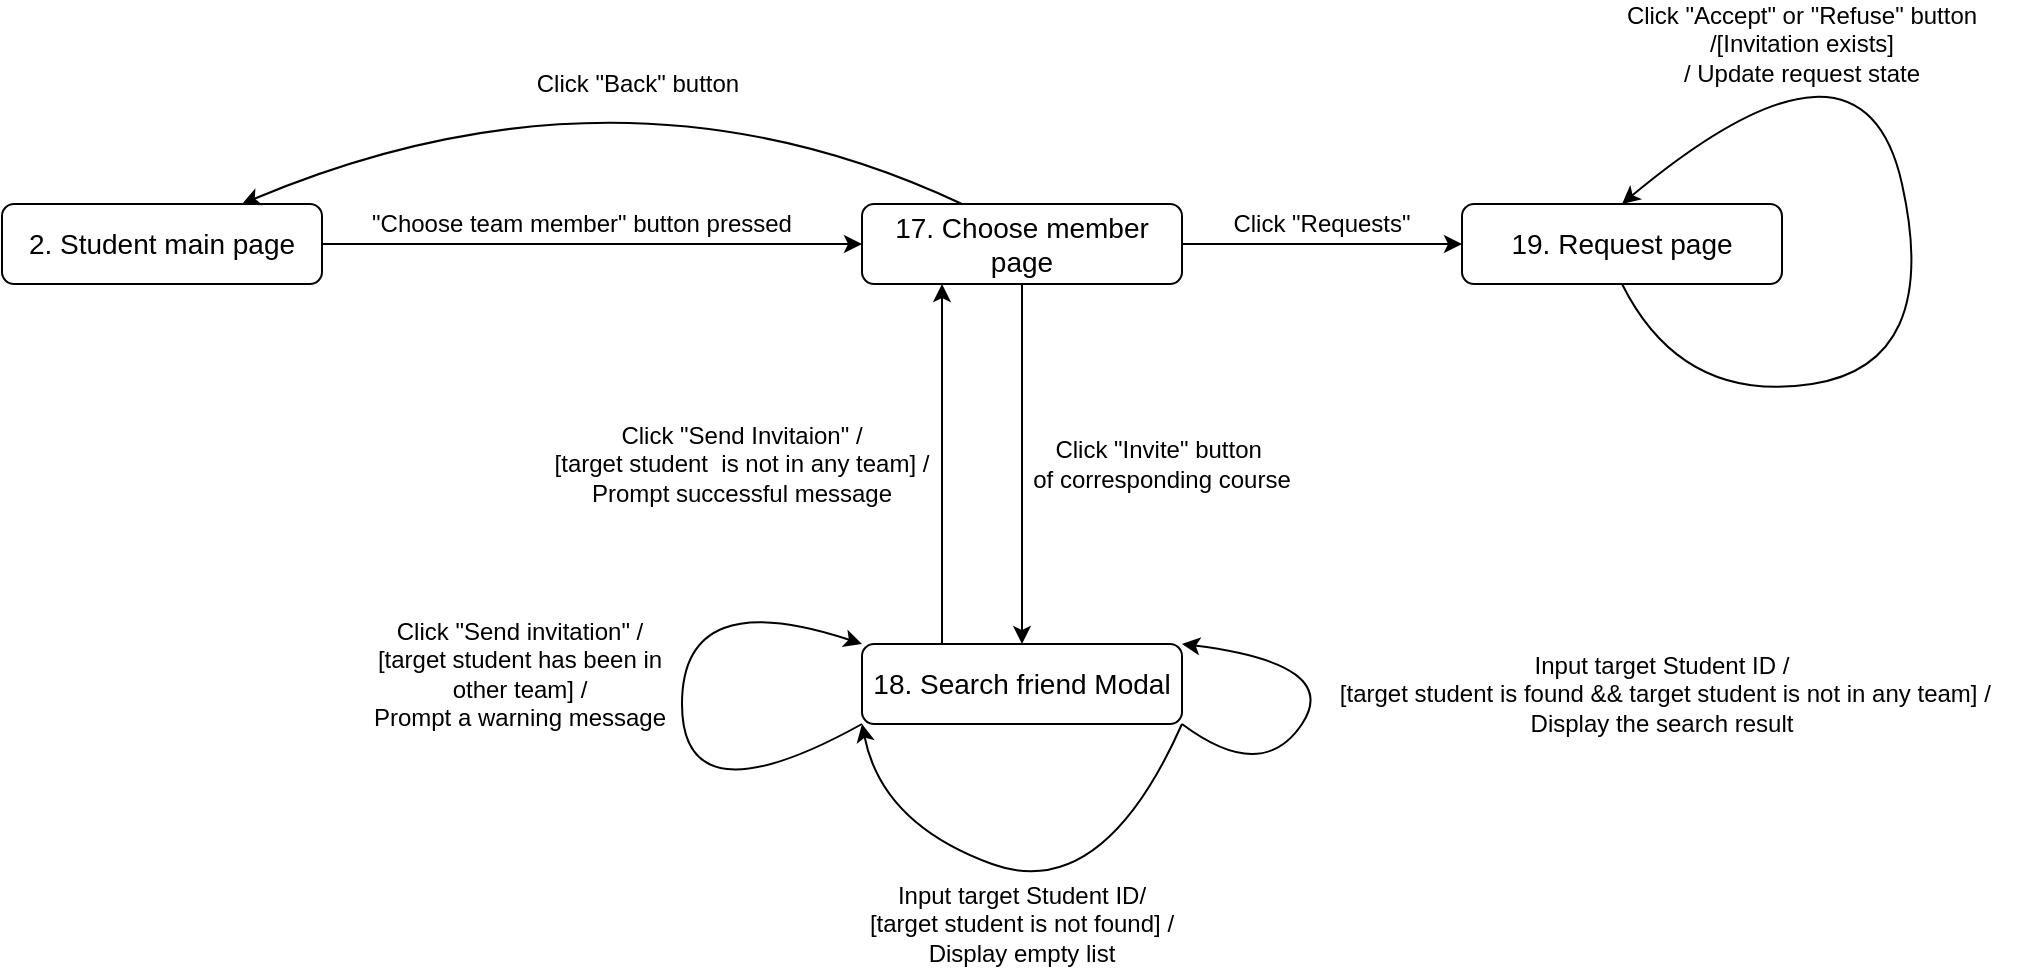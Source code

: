 <mxfile version="12.6.5" type="device"><diagram id="tjvV_lv_ZdBluEi-Auri" name="Page-1"><mxGraphModel dx="1086" dy="806" grid="1" gridSize="10" guides="1" tooltips="1" connect="1" arrows="1" fold="1" page="1" pageScale="1" pageWidth="827" pageHeight="1169" math="0" shadow="0"><root><mxCell id="0"/><mxCell id="1" parent="0"/><mxCell id="p7AieBU-8bdiwouUe1wi-4" style="edgeStyle=orthogonalEdgeStyle;rounded=0;orthogonalLoop=1;jettySize=auto;html=1;exitX=1;exitY=0.5;exitDx=0;exitDy=0;entryX=0;entryY=0.5;entryDx=0;entryDy=0;" parent="1" source="p7AieBU-8bdiwouUe1wi-1" target="p7AieBU-8bdiwouUe1wi-3" edge="1"><mxGeometry relative="1" as="geometry"/></mxCell><mxCell id="p7AieBU-8bdiwouUe1wi-1" value="&lt;font style=&quot;font-size: 14px&quot;&gt;2. Student main page&lt;/font&gt;" style="rounded=1;whiteSpace=wrap;html=1;" parent="1" vertex="1"><mxGeometry x="80" y="250" width="160" height="40" as="geometry"/></mxCell><mxCell id="p7AieBU-8bdiwouUe1wi-2" value="&quot;Choose team member&quot; button pressed" style="text;html=1;strokeColor=none;fillColor=none;align=center;verticalAlign=middle;whiteSpace=wrap;rounded=0;" parent="1" vertex="1"><mxGeometry x="260" y="250" width="220" height="20" as="geometry"/></mxCell><mxCell id="p7AieBU-8bdiwouUe1wi-9" style="edgeStyle=orthogonalEdgeStyle;rounded=0;orthogonalLoop=1;jettySize=auto;html=1;exitX=0.5;exitY=1;exitDx=0;exitDy=0;" parent="1" source="p7AieBU-8bdiwouUe1wi-3" target="p7AieBU-8bdiwouUe1wi-5" edge="1"><mxGeometry relative="1" as="geometry"/></mxCell><mxCell id="8nIGC7RSbsKEuMmeCMXE-3" style="edgeStyle=orthogonalEdgeStyle;rounded=0;orthogonalLoop=1;jettySize=auto;html=1;exitX=1;exitY=0.5;exitDx=0;exitDy=0;entryX=0;entryY=0.5;entryDx=0;entryDy=0;" parent="1" source="p7AieBU-8bdiwouUe1wi-3" target="8nIGC7RSbsKEuMmeCMXE-2" edge="1"><mxGeometry relative="1" as="geometry"/></mxCell><mxCell id="p7AieBU-8bdiwouUe1wi-3" value="&lt;font style=&quot;font-size: 14px&quot;&gt;17. Choose member page&lt;/font&gt;" style="rounded=1;whiteSpace=wrap;html=1;" parent="1" vertex="1"><mxGeometry x="510" y="250" width="160" height="40" as="geometry"/></mxCell><mxCell id="p7AieBU-8bdiwouUe1wi-14" style="edgeStyle=orthogonalEdgeStyle;curved=1;orthogonalLoop=1;jettySize=auto;html=1;exitX=0.25;exitY=0;exitDx=0;exitDy=0;entryX=0.25;entryY=1;entryDx=0;entryDy=0;" parent="1" source="p7AieBU-8bdiwouUe1wi-5" target="p7AieBU-8bdiwouUe1wi-3" edge="1"><mxGeometry relative="1" as="geometry"/></mxCell><mxCell id="p7AieBU-8bdiwouUe1wi-5" value="&lt;font style=&quot;font-size: 14px&quot;&gt;18. Search friend Modal&lt;/font&gt;" style="rounded=1;whiteSpace=wrap;html=1;" parent="1" vertex="1"><mxGeometry x="510" y="470" width="160" height="40" as="geometry"/></mxCell><mxCell id="p7AieBU-8bdiwouUe1wi-7" value="Click &quot;Accept&quot; or &quot;Refuse&quot; button /[Invitation exists] &lt;br&gt;/ Update request state" style="text;html=1;strokeColor=none;fillColor=none;align=center;verticalAlign=middle;whiteSpace=wrap;rounded=0;" parent="1" vertex="1"><mxGeometry x="870" y="160" width="220" height="20" as="geometry"/></mxCell><mxCell id="p7AieBU-8bdiwouUe1wi-8" value="" style="endArrow=classic;html=1;curved=1;exitX=0.25;exitY=0;exitDx=0;exitDy=0;entryX=0.75;entryY=0;entryDx=0;entryDy=0;" parent="1" edge="1"><mxGeometry width="50" height="50" relative="1" as="geometry"><mxPoint x="560" y="250" as="sourcePoint"/><mxPoint x="200" y="250" as="targetPoint"/><Array as="points"><mxPoint x="390" y="170"/></Array></mxGeometry></mxCell><mxCell id="p7AieBU-8bdiwouUe1wi-10" value="Click &quot;Invite&quot; button&amp;nbsp;&lt;br&gt;of corresponding course" style="text;html=1;strokeColor=none;fillColor=none;align=center;verticalAlign=middle;whiteSpace=wrap;rounded=0;" parent="1" vertex="1"><mxGeometry x="590" y="370" width="140" height="20" as="geometry"/></mxCell><mxCell id="p7AieBU-8bdiwouUe1wi-11" value="" style="endArrow=classic;html=1;curved=1;entryX=1;entryY=0;entryDx=0;entryDy=0;exitX=1;exitY=1;exitDx=0;exitDy=0;" parent="1" source="p7AieBU-8bdiwouUe1wi-5" target="p7AieBU-8bdiwouUe1wi-5" edge="1"><mxGeometry width="50" height="50" relative="1" as="geometry"><mxPoint x="690" y="500" as="sourcePoint"/><mxPoint x="700" y="500" as="targetPoint"/><Array as="points"><mxPoint x="710" y="540"/><mxPoint x="750" y="480"/></Array></mxGeometry></mxCell><mxCell id="p7AieBU-8bdiwouUe1wi-12" value="Input target Student ID /&lt;br&gt;&amp;nbsp;[target student is found &amp;amp;&amp;amp; target student is not in any team] / Display the search result" style="text;html=1;strokeColor=none;fillColor=none;align=center;verticalAlign=middle;whiteSpace=wrap;rounded=0;" parent="1" vertex="1"><mxGeometry x="740" y="470" width="340" height="50" as="geometry"/></mxCell><mxCell id="p7AieBU-8bdiwouUe1wi-15" value="Input target Student ID/ [target student is not found] / Display empty list" style="text;html=1;strokeColor=none;fillColor=none;align=center;verticalAlign=middle;whiteSpace=wrap;rounded=0;" parent="1" vertex="1"><mxGeometry x="510" y="590" width="160" height="40" as="geometry"/></mxCell><mxCell id="p7AieBU-8bdiwouUe1wi-16" value="Click &quot;Send Invitaion&quot; /&lt;br&gt;[target student&amp;nbsp; is not in any team] / &lt;br&gt;Prompt successful message" style="text;html=1;strokeColor=none;fillColor=none;align=center;verticalAlign=middle;whiteSpace=wrap;rounded=0;" parent="1" vertex="1"><mxGeometry x="350" y="370" width="200" height="20" as="geometry"/></mxCell><mxCell id="p7AieBU-8bdiwouUe1wi-17" value="" style="endArrow=classic;html=1;curved=1;entryX=0;entryY=1;entryDx=0;entryDy=0;exitX=1;exitY=1;exitDx=0;exitDy=0;" parent="1" source="p7AieBU-8bdiwouUe1wi-5" target="p7AieBU-8bdiwouUe1wi-5" edge="1"><mxGeometry width="50" height="50" relative="1" as="geometry"><mxPoint x="650" y="520" as="sourcePoint"/><mxPoint x="490" y="470" as="targetPoint"/><Array as="points"><mxPoint x="630" y="600"/><mxPoint x="520" y="560"/></Array></mxGeometry></mxCell><mxCell id="8nIGC7RSbsKEuMmeCMXE-1" value="Click &quot;Back&quot; button" style="text;html=1;strokeColor=none;fillColor=none;align=center;verticalAlign=middle;whiteSpace=wrap;rounded=0;" parent="1" vertex="1"><mxGeometry x="340" y="180" width="116" height="20" as="geometry"/></mxCell><mxCell id="8nIGC7RSbsKEuMmeCMXE-2" value="&lt;font style=&quot;font-size: 14px&quot;&gt;19. Request page&lt;/font&gt;" style="rounded=1;whiteSpace=wrap;html=1;" parent="1" vertex="1"><mxGeometry x="810" y="250" width="160" height="40" as="geometry"/></mxCell><mxCell id="8nIGC7RSbsKEuMmeCMXE-4" value="Click &quot;Requests&quot;" style="text;html=1;strokeColor=none;fillColor=none;align=center;verticalAlign=middle;whiteSpace=wrap;rounded=0;" parent="1" vertex="1"><mxGeometry x="690" y="250" width="100" height="20" as="geometry"/></mxCell><mxCell id="8nIGC7RSbsKEuMmeCMXE-6" value="" style="endArrow=classic;html=1;curved=1;exitX=0.5;exitY=1;exitDx=0;exitDy=0;entryX=0.5;entryY=0;entryDx=0;entryDy=0;" parent="1" source="8nIGC7RSbsKEuMmeCMXE-2" target="8nIGC7RSbsKEuMmeCMXE-2" edge="1"><mxGeometry width="50" height="50" relative="1" as="geometry"><mxPoint x="780" y="350" as="sourcePoint"/><mxPoint x="900" y="200" as="targetPoint"/><Array as="points"><mxPoint x="920" y="350"/><mxPoint x="1050" y="330"/><mxPoint x="1010" y="150"/></Array></mxGeometry></mxCell><mxCell id="8nIGC7RSbsKEuMmeCMXE-11" value="" style="endArrow=classic;html=1;exitX=0;exitY=1;exitDx=0;exitDy=0;curved=1;entryX=0;entryY=0;entryDx=0;entryDy=0;" parent="1" source="p7AieBU-8bdiwouUe1wi-5" target="p7AieBU-8bdiwouUe1wi-5" edge="1"><mxGeometry width="50" height="50" relative="1" as="geometry"><mxPoint x="530" y="550" as="sourcePoint"/><mxPoint x="480" y="450" as="targetPoint"/><Array as="points"><mxPoint x="420" y="560"/><mxPoint x="420" y="440"/></Array></mxGeometry></mxCell><mxCell id="8nIGC7RSbsKEuMmeCMXE-12" value="Click &quot;Send invitation&quot; /&lt;br&gt;[target student has been in other team] /&lt;br&gt;Prompt a warning message" style="text;html=1;strokeColor=none;fillColor=none;align=center;verticalAlign=middle;whiteSpace=wrap;rounded=0;" parent="1" vertex="1"><mxGeometry x="264" y="450" width="150" height="70" as="geometry"/></mxCell></root></mxGraphModel></diagram></mxfile>